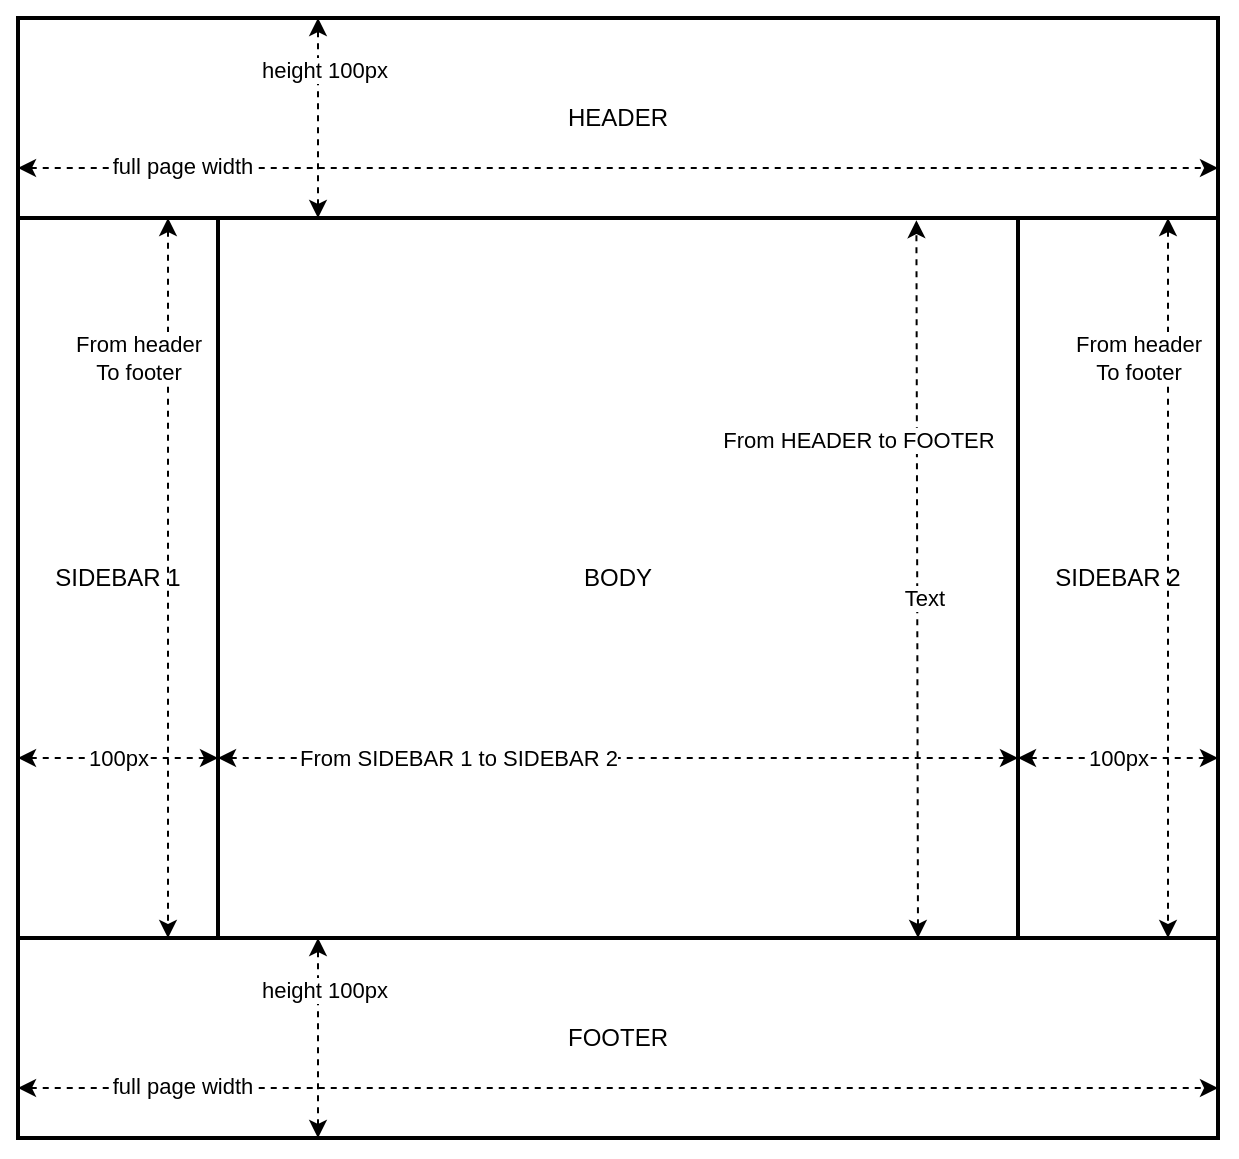 <mxfile version="13.5.3" type="device"><diagram id="n0Y5UYI8vpvpjZuwCG_x" name="Page-1"><mxGraphModel dx="1426" dy="807" grid="1" gridSize="10" guides="1" tooltips="1" connect="1" arrows="1" fold="1" page="1" pageScale="1" pageWidth="827" pageHeight="1169" math="0" shadow="0"><root><mxCell id="0"/><mxCell id="1" parent="0"/><mxCell id="BjRKhYqByPWpgcFW9obN-1" value="" style="rounded=0;whiteSpace=wrap;html=1;" vertex="1" parent="1"><mxGeometry x="120" y="80" width="600" height="560" as="geometry"/></mxCell><mxCell id="BjRKhYqByPWpgcFW9obN-20" value="" style="group" vertex="1" connectable="0" parent="1"><mxGeometry x="120.0" y="180" width="100" height="360" as="geometry"/></mxCell><mxCell id="BjRKhYqByPWpgcFW9obN-4" value="SIDEBAR 1" style="rounded=0;whiteSpace=wrap;html=1;strokeWidth=2;" vertex="1" parent="BjRKhYqByPWpgcFW9obN-20"><mxGeometry width="100" height="360" as="geometry"/></mxCell><mxCell id="BjRKhYqByPWpgcFW9obN-8" value="" style="endArrow=classic;startArrow=classic;html=1;exitX=0;exitY=0.75;exitDx=0;exitDy=0;entryX=1;entryY=0.75;entryDx=0;entryDy=0;dashed=1;" edge="1" parent="BjRKhYqByPWpgcFW9obN-20" source="BjRKhYqByPWpgcFW9obN-4" target="BjRKhYqByPWpgcFW9obN-4"><mxGeometry width="50" height="50" relative="1" as="geometry"><mxPoint x="270" y="260" as="sourcePoint"/><mxPoint x="320" y="210" as="targetPoint"/></mxGeometry></mxCell><mxCell id="BjRKhYqByPWpgcFW9obN-9" value="100px" style="edgeLabel;html=1;align=center;verticalAlign=middle;resizable=0;points=[];" vertex="1" connectable="0" parent="BjRKhYqByPWpgcFW9obN-8"><mxGeometry x="0.32" relative="1" as="geometry"><mxPoint x="-16" as="offset"/></mxGeometry></mxCell><mxCell id="BjRKhYqByPWpgcFW9obN-10" value="" style="endArrow=classic;startArrow=classic;html=1;exitX=0.75;exitY=0;exitDx=0;exitDy=0;entryX=0.75;entryY=1;entryDx=0;entryDy=0;dashed=1;" edge="1" parent="BjRKhYqByPWpgcFW9obN-20" source="BjRKhYqByPWpgcFW9obN-4" target="BjRKhYqByPWpgcFW9obN-4"><mxGeometry width="50" height="50" relative="1" as="geometry"><mxPoint x="50" y="90" as="sourcePoint"/><mxPoint x="150" y="90" as="targetPoint"/></mxGeometry></mxCell><mxCell id="BjRKhYqByPWpgcFW9obN-11" value="From header&lt;br&gt;To footer" style="edgeLabel;html=1;align=center;verticalAlign=middle;resizable=0;points=[];" vertex="1" connectable="0" parent="BjRKhYqByPWpgcFW9obN-10"><mxGeometry x="0.32" relative="1" as="geometry"><mxPoint x="-15" y="-168" as="offset"/></mxGeometry></mxCell><mxCell id="BjRKhYqByPWpgcFW9obN-21" value="" style="group" vertex="1" connectable="0" parent="1"><mxGeometry x="620" y="180" width="100" height="360" as="geometry"/></mxCell><mxCell id="BjRKhYqByPWpgcFW9obN-22" value="SIDEBAR 2" style="rounded=0;whiteSpace=wrap;html=1;strokeWidth=2;" vertex="1" parent="BjRKhYqByPWpgcFW9obN-21"><mxGeometry width="100" height="360" as="geometry"/></mxCell><mxCell id="BjRKhYqByPWpgcFW9obN-23" value="" style="endArrow=classic;startArrow=classic;html=1;exitX=0;exitY=0.75;exitDx=0;exitDy=0;entryX=1;entryY=0.75;entryDx=0;entryDy=0;dashed=1;" edge="1" parent="BjRKhYqByPWpgcFW9obN-21" source="BjRKhYqByPWpgcFW9obN-22" target="BjRKhYqByPWpgcFW9obN-22"><mxGeometry width="50" height="50" relative="1" as="geometry"><mxPoint x="270" y="260" as="sourcePoint"/><mxPoint x="320" y="210" as="targetPoint"/></mxGeometry></mxCell><mxCell id="BjRKhYqByPWpgcFW9obN-24" value="100px" style="edgeLabel;html=1;align=center;verticalAlign=middle;resizable=0;points=[];" vertex="1" connectable="0" parent="BjRKhYqByPWpgcFW9obN-23"><mxGeometry x="0.32" relative="1" as="geometry"><mxPoint x="-16" as="offset"/></mxGeometry></mxCell><mxCell id="BjRKhYqByPWpgcFW9obN-25" value="" style="endArrow=classic;startArrow=classic;html=1;exitX=0.75;exitY=0;exitDx=0;exitDy=0;entryX=0.75;entryY=1;entryDx=0;entryDy=0;dashed=1;" edge="1" parent="BjRKhYqByPWpgcFW9obN-21" source="BjRKhYqByPWpgcFW9obN-22" target="BjRKhYqByPWpgcFW9obN-22"><mxGeometry width="50" height="50" relative="1" as="geometry"><mxPoint x="50" y="90" as="sourcePoint"/><mxPoint x="150" y="90" as="targetPoint"/></mxGeometry></mxCell><mxCell id="BjRKhYqByPWpgcFW9obN-26" value="From header&lt;br&gt;To footer" style="edgeLabel;html=1;align=center;verticalAlign=middle;resizable=0;points=[];" vertex="1" connectable="0" parent="BjRKhYqByPWpgcFW9obN-25"><mxGeometry x="0.32" relative="1" as="geometry"><mxPoint x="-15" y="-168" as="offset"/></mxGeometry></mxCell><mxCell id="BjRKhYqByPWpgcFW9obN-32" value="" style="group" vertex="1" connectable="0" parent="1"><mxGeometry x="120" y="80" width="600" height="100" as="geometry"/></mxCell><mxCell id="BjRKhYqByPWpgcFW9obN-2" value="HEADER" style="rounded=0;whiteSpace=wrap;html=1;strokeWidth=2;" vertex="1" parent="BjRKhYqByPWpgcFW9obN-32"><mxGeometry width="600" height="100" as="geometry"/></mxCell><mxCell id="BjRKhYqByPWpgcFW9obN-28" value="" style="endArrow=classic;startArrow=classic;html=1;entryX=0.25;entryY=0;entryDx=0;entryDy=0;exitX=0.25;exitY=1;exitDx=0;exitDy=0;dashed=1;" edge="1" parent="BjRKhYqByPWpgcFW9obN-32" source="BjRKhYqByPWpgcFW9obN-2" target="BjRKhYqByPWpgcFW9obN-2"><mxGeometry width="50" height="50" relative="1" as="geometry"><mxPoint x="130" y="75" as="sourcePoint"/><mxPoint x="180" y="25" as="targetPoint"/></mxGeometry></mxCell><mxCell id="BjRKhYqByPWpgcFW9obN-29" value="height 100px" style="edgeLabel;html=1;align=center;verticalAlign=middle;resizable=0;points=[];" vertex="1" connectable="0" parent="BjRKhYqByPWpgcFW9obN-28"><mxGeometry x="0.48" y="-3" relative="1" as="geometry"><mxPoint as="offset"/></mxGeometry></mxCell><mxCell id="BjRKhYqByPWpgcFW9obN-30" value="" style="endArrow=classic;startArrow=classic;html=1;entryX=1;entryY=0.75;entryDx=0;entryDy=0;exitX=0;exitY=0.75;exitDx=0;exitDy=0;dashed=1;" edge="1" parent="BjRKhYqByPWpgcFW9obN-32" source="BjRKhYqByPWpgcFW9obN-2" target="BjRKhYqByPWpgcFW9obN-2"><mxGeometry width="50" height="50" relative="1" as="geometry"><mxPoint x="350" y="75" as="sourcePoint"/><mxPoint x="400" y="25" as="targetPoint"/></mxGeometry></mxCell><mxCell id="BjRKhYqByPWpgcFW9obN-31" value="full page width" style="edgeLabel;html=1;align=center;verticalAlign=middle;resizable=0;points=[];" vertex="1" connectable="0" parent="BjRKhYqByPWpgcFW9obN-30"><mxGeometry x="-0.727" y="-2" relative="1" as="geometry"><mxPoint y="-3" as="offset"/></mxGeometry></mxCell><mxCell id="BjRKhYqByPWpgcFW9obN-33" value="" style="group" vertex="1" connectable="0" parent="1"><mxGeometry x="120" y="540" width="600" height="100" as="geometry"/></mxCell><mxCell id="BjRKhYqByPWpgcFW9obN-34" value="FOOTER" style="rounded=0;whiteSpace=wrap;html=1;strokeWidth=2;" vertex="1" parent="BjRKhYqByPWpgcFW9obN-33"><mxGeometry width="600" height="100" as="geometry"/></mxCell><mxCell id="BjRKhYqByPWpgcFW9obN-35" value="" style="endArrow=classic;startArrow=classic;html=1;entryX=0.25;entryY=0;entryDx=0;entryDy=0;exitX=0.25;exitY=1;exitDx=0;exitDy=0;dashed=1;" edge="1" parent="BjRKhYqByPWpgcFW9obN-33" source="BjRKhYqByPWpgcFW9obN-34" target="BjRKhYqByPWpgcFW9obN-34"><mxGeometry width="50" height="50" relative="1" as="geometry"><mxPoint x="130" y="75" as="sourcePoint"/><mxPoint x="180" y="25" as="targetPoint"/></mxGeometry></mxCell><mxCell id="BjRKhYqByPWpgcFW9obN-36" value="height 100px" style="edgeLabel;html=1;align=center;verticalAlign=middle;resizable=0;points=[];" vertex="1" connectable="0" parent="BjRKhYqByPWpgcFW9obN-35"><mxGeometry x="0.48" y="-3" relative="1" as="geometry"><mxPoint as="offset"/></mxGeometry></mxCell><mxCell id="BjRKhYqByPWpgcFW9obN-37" value="" style="endArrow=classic;startArrow=classic;html=1;entryX=1;entryY=0.75;entryDx=0;entryDy=0;exitX=0;exitY=0.75;exitDx=0;exitDy=0;dashed=1;" edge="1" parent="BjRKhYqByPWpgcFW9obN-33" source="BjRKhYqByPWpgcFW9obN-34" target="BjRKhYqByPWpgcFW9obN-34"><mxGeometry width="50" height="50" relative="1" as="geometry"><mxPoint x="350" y="75" as="sourcePoint"/><mxPoint x="400" y="25" as="targetPoint"/></mxGeometry></mxCell><mxCell id="BjRKhYqByPWpgcFW9obN-38" value="full page width" style="edgeLabel;html=1;align=center;verticalAlign=middle;resizable=0;points=[];" vertex="1" connectable="0" parent="BjRKhYqByPWpgcFW9obN-37"><mxGeometry x="-0.727" y="-2" relative="1" as="geometry"><mxPoint y="-3" as="offset"/></mxGeometry></mxCell><mxCell id="BjRKhYqByPWpgcFW9obN-43" value="" style="group" vertex="1" connectable="0" parent="1"><mxGeometry x="220" y="180" width="400" height="360" as="geometry"/></mxCell><mxCell id="BjRKhYqByPWpgcFW9obN-7" value="BODY" style="rounded=0;whiteSpace=wrap;html=1;strokeWidth=2;" vertex="1" parent="BjRKhYqByPWpgcFW9obN-43"><mxGeometry width="400" height="360" as="geometry"/></mxCell><mxCell id="BjRKhYqByPWpgcFW9obN-39" value="" style="endArrow=classic;startArrow=classic;html=1;entryX=1;entryY=0.75;entryDx=0;entryDy=0;exitX=0;exitY=0.75;exitDx=0;exitDy=0;dashed=1;" edge="1" parent="BjRKhYqByPWpgcFW9obN-43" source="BjRKhYqByPWpgcFW9obN-7" target="BjRKhYqByPWpgcFW9obN-7"><mxGeometry width="50" height="50" relative="1" as="geometry"><mxPoint x="170" y="260" as="sourcePoint"/><mxPoint x="220" y="210" as="targetPoint"/></mxGeometry></mxCell><mxCell id="BjRKhYqByPWpgcFW9obN-40" value="From SIDEBAR 1 to SIDEBAR 2" style="edgeLabel;html=1;align=center;verticalAlign=middle;resizable=0;points=[];" vertex="1" connectable="0" parent="BjRKhYqByPWpgcFW9obN-39"><mxGeometry x="-0.17" y="-2" relative="1" as="geometry"><mxPoint x="-46" y="-2" as="offset"/></mxGeometry></mxCell><mxCell id="BjRKhYqByPWpgcFW9obN-41" value="" style="endArrow=classic;startArrow=classic;html=1;entryX=0.873;entryY=0.003;entryDx=0;entryDy=0;entryPerimeter=0;exitX=0.75;exitY=0;exitDx=0;exitDy=0;dashed=1;" edge="1" parent="BjRKhYqByPWpgcFW9obN-43" source="BjRKhYqByPWpgcFW9obN-34" target="BjRKhYqByPWpgcFW9obN-7"><mxGeometry width="50" height="50" relative="1" as="geometry"><mxPoint x="170" y="260" as="sourcePoint"/><mxPoint x="220" y="210" as="targetPoint"/></mxGeometry></mxCell><mxCell id="BjRKhYqByPWpgcFW9obN-42" value="From HEADER to FOOTER" style="edgeLabel;html=1;align=center;verticalAlign=middle;resizable=0;points=[];" vertex="1" connectable="0" parent="BjRKhYqByPWpgcFW9obN-41"><mxGeometry x="0.388" relative="1" as="geometry"><mxPoint x="-29.45" as="offset"/></mxGeometry></mxCell><mxCell id="BjRKhYqByPWpgcFW9obN-44" value="Text" style="edgeLabel;html=1;align=center;verticalAlign=middle;resizable=0;points=[];" vertex="1" connectable="0" parent="BjRKhYqByPWpgcFW9obN-41"><mxGeometry x="-0.053" y="-3" relative="1" as="geometry"><mxPoint as="offset"/></mxGeometry></mxCell></root></mxGraphModel></diagram></mxfile>